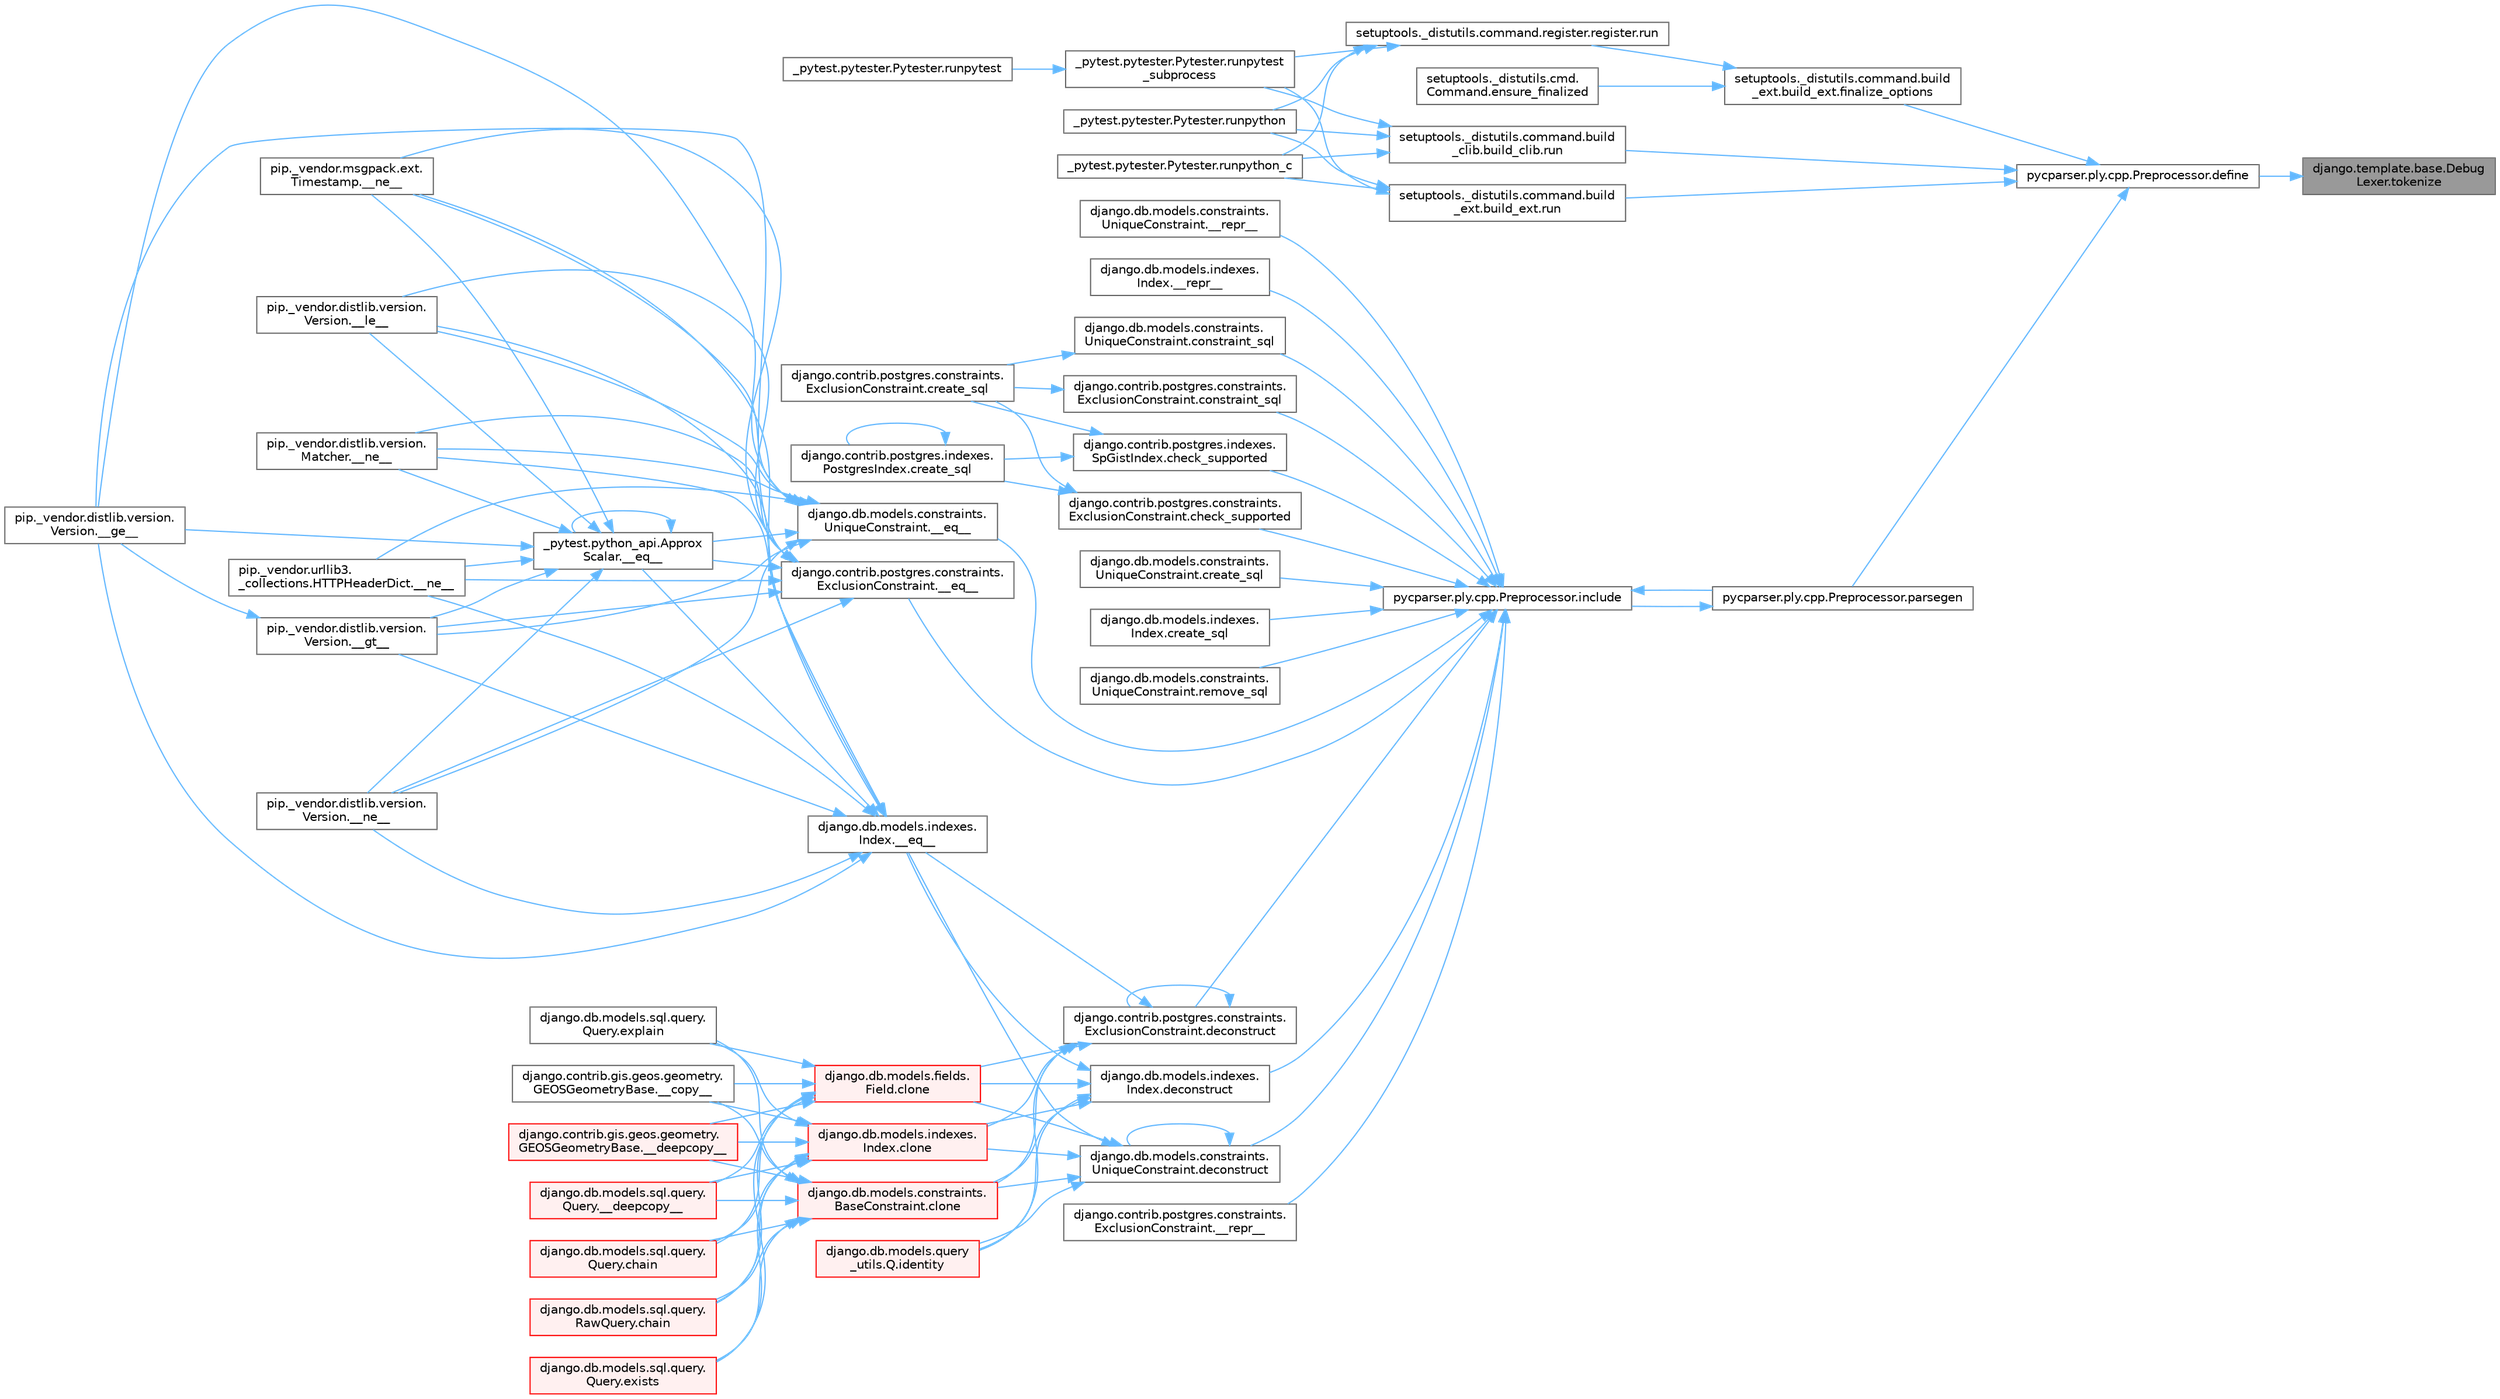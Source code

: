 digraph "django.template.base.DebugLexer.tokenize"
{
 // LATEX_PDF_SIZE
  bgcolor="transparent";
  edge [fontname=Helvetica,fontsize=10,labelfontname=Helvetica,labelfontsize=10];
  node [fontname=Helvetica,fontsize=10,shape=box,height=0.2,width=0.4];
  rankdir="RL";
  Node1 [id="Node000001",label="django.template.base.Debug\lLexer.tokenize",height=0.2,width=0.4,color="gray40", fillcolor="grey60", style="filled", fontcolor="black",tooltip=" "];
  Node1 -> Node2 [id="edge1_Node000001_Node000002",dir="back",color="steelblue1",style="solid",tooltip=" "];
  Node2 [id="Node000002",label="pycparser.ply.cpp.Preprocessor.define",height=0.2,width=0.4,color="grey40", fillcolor="white", style="filled",URL="$classpycparser_1_1ply_1_1cpp_1_1_preprocessor.html#af635683ade59c1df3d343885d9cd22b7",tooltip=" "];
  Node2 -> Node3 [id="edge2_Node000002_Node000003",dir="back",color="steelblue1",style="solid",tooltip=" "];
  Node3 [id="Node000003",label="setuptools._distutils.command.build\l_ext.build_ext.finalize_options",height=0.2,width=0.4,color="grey40", fillcolor="white", style="filled",URL="$classsetuptools_1_1__distutils_1_1command_1_1build__ext_1_1build__ext.html#aa075f7186fa8165665f5896daa6fb8eb",tooltip=" "];
  Node3 -> Node4 [id="edge3_Node000003_Node000004",dir="back",color="steelblue1",style="solid",tooltip=" "];
  Node4 [id="Node000004",label="setuptools._distutils.cmd.\lCommand.ensure_finalized",height=0.2,width=0.4,color="grey40", fillcolor="white", style="filled",URL="$classsetuptools_1_1__distutils_1_1cmd_1_1_command.html#a3d586ca13afbfed87a11872fd15515ab",tooltip=" "];
  Node3 -> Node5 [id="edge4_Node000003_Node000005",dir="back",color="steelblue1",style="solid",tooltip=" "];
  Node5 [id="Node000005",label="setuptools._distutils.command.register.register.run",height=0.2,width=0.4,color="grey40", fillcolor="white", style="filled",URL="$classsetuptools_1_1__distutils_1_1command_1_1register_1_1register.html#a2c04b126757f477c907033d7f3d0e169",tooltip=" "];
  Node5 -> Node6 [id="edge5_Node000005_Node000006",dir="back",color="steelblue1",style="solid",tooltip=" "];
  Node6 [id="Node000006",label="_pytest.pytester.Pytester.runpytest\l_subprocess",height=0.2,width=0.4,color="grey40", fillcolor="white", style="filled",URL="$class__pytest_1_1pytester_1_1_pytester.html#a59323c6d6a1469a1206f1c0b8fce99c9",tooltip=" "];
  Node6 -> Node7 [id="edge6_Node000006_Node000007",dir="back",color="steelblue1",style="solid",tooltip=" "];
  Node7 [id="Node000007",label="_pytest.pytester.Pytester.runpytest",height=0.2,width=0.4,color="grey40", fillcolor="white", style="filled",URL="$class__pytest_1_1pytester_1_1_pytester.html#a2765db48ffe1b8853581d711ff43a87b",tooltip=" "];
  Node5 -> Node8 [id="edge7_Node000005_Node000008",dir="back",color="steelblue1",style="solid",tooltip=" "];
  Node8 [id="Node000008",label="_pytest.pytester.Pytester.runpython",height=0.2,width=0.4,color="grey40", fillcolor="white", style="filled",URL="$class__pytest_1_1pytester_1_1_pytester.html#a4e0c539507f15fd333cf618faf9687ef",tooltip=" "];
  Node5 -> Node9 [id="edge8_Node000005_Node000009",dir="back",color="steelblue1",style="solid",tooltip=" "];
  Node9 [id="Node000009",label="_pytest.pytester.Pytester.runpython_c",height=0.2,width=0.4,color="grey40", fillcolor="white", style="filled",URL="$class__pytest_1_1pytester_1_1_pytester.html#aea789acfe206d9c40d9a6bf54a337f2a",tooltip=" "];
  Node2 -> Node10 [id="edge9_Node000002_Node000010",dir="back",color="steelblue1",style="solid",tooltip=" "];
  Node10 [id="Node000010",label="pycparser.ply.cpp.Preprocessor.parsegen",height=0.2,width=0.4,color="grey40", fillcolor="white", style="filled",URL="$classpycparser_1_1ply_1_1cpp_1_1_preprocessor.html#aad71ed64ebab07f9eafb0b36f9108723",tooltip=" "];
  Node10 -> Node11 [id="edge10_Node000010_Node000011",dir="back",color="steelblue1",style="solid",tooltip=" "];
  Node11 [id="Node000011",label="pycparser.ply.cpp.Preprocessor.include",height=0.2,width=0.4,color="grey40", fillcolor="white", style="filled",URL="$classpycparser_1_1ply_1_1cpp_1_1_preprocessor.html#aa91b0516d72dcf45e3d21b35b84ea1e0",tooltip=" "];
  Node11 -> Node12 [id="edge11_Node000011_Node000012",dir="back",color="steelblue1",style="solid",tooltip=" "];
  Node12 [id="Node000012",label="django.contrib.postgres.constraints.\lExclusionConstraint.__eq__",height=0.2,width=0.4,color="grey40", fillcolor="white", style="filled",URL="$classdjango_1_1contrib_1_1postgres_1_1constraints_1_1_exclusion_constraint.html#af496d048323e51177e1239475f9fe47c",tooltip=" "];
  Node12 -> Node13 [id="edge12_Node000012_Node000013",dir="back",color="steelblue1",style="solid",tooltip=" "];
  Node13 [id="Node000013",label="_pytest.python_api.Approx\lScalar.__eq__",height=0.2,width=0.4,color="grey40", fillcolor="white", style="filled",URL="$class__pytest_1_1python__api_1_1_approx_scalar.html#af4601ee4ca7409927f88c83ebfc3d923",tooltip=" "];
  Node13 -> Node13 [id="edge13_Node000013_Node000013",dir="back",color="steelblue1",style="solid",tooltip=" "];
  Node13 -> Node14 [id="edge14_Node000013_Node000014",dir="back",color="steelblue1",style="solid",tooltip=" "];
  Node14 [id="Node000014",label="pip._vendor.distlib.version.\lVersion.__ge__",height=0.2,width=0.4,color="grey40", fillcolor="white", style="filled",URL="$classpip_1_1__vendor_1_1distlib_1_1version_1_1_version.html#aa6b7b889cebc687ddb5ed9040d01b1ec",tooltip=" "];
  Node13 -> Node15 [id="edge15_Node000013_Node000015",dir="back",color="steelblue1",style="solid",tooltip=" "];
  Node15 [id="Node000015",label="pip._vendor.distlib.version.\lVersion.__gt__",height=0.2,width=0.4,color="grey40", fillcolor="white", style="filled",URL="$classpip_1_1__vendor_1_1distlib_1_1version_1_1_version.html#a51cf0c8da1bb6829173ff6861b10cb5f",tooltip=" "];
  Node15 -> Node14 [id="edge16_Node000015_Node000014",dir="back",color="steelblue1",style="solid",tooltip=" "];
  Node13 -> Node16 [id="edge17_Node000013_Node000016",dir="back",color="steelblue1",style="solid",tooltip=" "];
  Node16 [id="Node000016",label="pip._vendor.distlib.version.\lVersion.__le__",height=0.2,width=0.4,color="grey40", fillcolor="white", style="filled",URL="$classpip_1_1__vendor_1_1distlib_1_1version_1_1_version.html#ae5e2c5d9b76377e286fcf92a382cbb8b",tooltip=" "];
  Node13 -> Node17 [id="edge18_Node000013_Node000017",dir="back",color="steelblue1",style="solid",tooltip=" "];
  Node17 [id="Node000017",label="pip._vendor.distlib.version.\lMatcher.__ne__",height=0.2,width=0.4,color="grey40", fillcolor="white", style="filled",URL="$classpip_1_1__vendor_1_1distlib_1_1version_1_1_matcher.html#a24f8f8a4686bff3018fee5d22f4e02f1",tooltip=" "];
  Node13 -> Node18 [id="edge19_Node000013_Node000018",dir="back",color="steelblue1",style="solid",tooltip=" "];
  Node18 [id="Node000018",label="pip._vendor.distlib.version.\lVersion.__ne__",height=0.2,width=0.4,color="grey40", fillcolor="white", style="filled",URL="$classpip_1_1__vendor_1_1distlib_1_1version_1_1_version.html#aea3cdf6db007318ab1a2e8d144e2a4a1",tooltip=" "];
  Node13 -> Node19 [id="edge20_Node000013_Node000019",dir="back",color="steelblue1",style="solid",tooltip=" "];
  Node19 [id="Node000019",label="pip._vendor.msgpack.ext.\lTimestamp.__ne__",height=0.2,width=0.4,color="grey40", fillcolor="white", style="filled",URL="$classpip_1_1__vendor_1_1msgpack_1_1ext_1_1_timestamp.html#ac38b8cada8075f7a1133b06bc99b2317",tooltip=" "];
  Node13 -> Node20 [id="edge21_Node000013_Node000020",dir="back",color="steelblue1",style="solid",tooltip=" "];
  Node20 [id="Node000020",label="pip._vendor.urllib3.\l_collections.HTTPHeaderDict.__ne__",height=0.2,width=0.4,color="grey40", fillcolor="white", style="filled",URL="$classpip_1_1__vendor_1_1urllib3_1_1__collections_1_1_h_t_t_p_header_dict.html#aa7766a9499d33160a1258e140e35a806",tooltip=" "];
  Node12 -> Node14 [id="edge22_Node000012_Node000014",dir="back",color="steelblue1",style="solid",tooltip=" "];
  Node12 -> Node15 [id="edge23_Node000012_Node000015",dir="back",color="steelblue1",style="solid",tooltip=" "];
  Node12 -> Node16 [id="edge24_Node000012_Node000016",dir="back",color="steelblue1",style="solid",tooltip=" "];
  Node12 -> Node17 [id="edge25_Node000012_Node000017",dir="back",color="steelblue1",style="solid",tooltip=" "];
  Node12 -> Node18 [id="edge26_Node000012_Node000018",dir="back",color="steelblue1",style="solid",tooltip=" "];
  Node12 -> Node19 [id="edge27_Node000012_Node000019",dir="back",color="steelblue1",style="solid",tooltip=" "];
  Node12 -> Node20 [id="edge28_Node000012_Node000020",dir="back",color="steelblue1",style="solid",tooltip=" "];
  Node11 -> Node21 [id="edge29_Node000011_Node000021",dir="back",color="steelblue1",style="solid",tooltip=" "];
  Node21 [id="Node000021",label="django.db.models.constraints.\lUniqueConstraint.__eq__",height=0.2,width=0.4,color="grey40", fillcolor="white", style="filled",URL="$classdjango_1_1db_1_1models_1_1constraints_1_1_unique_constraint.html#a1a877e5c6def4673a480b3fd44e3ad19",tooltip=" "];
  Node21 -> Node13 [id="edge30_Node000021_Node000013",dir="back",color="steelblue1",style="solid",tooltip=" "];
  Node21 -> Node14 [id="edge31_Node000021_Node000014",dir="back",color="steelblue1",style="solid",tooltip=" "];
  Node21 -> Node15 [id="edge32_Node000021_Node000015",dir="back",color="steelblue1",style="solid",tooltip=" "];
  Node21 -> Node16 [id="edge33_Node000021_Node000016",dir="back",color="steelblue1",style="solid",tooltip=" "];
  Node21 -> Node17 [id="edge34_Node000021_Node000017",dir="back",color="steelblue1",style="solid",tooltip=" "];
  Node21 -> Node18 [id="edge35_Node000021_Node000018",dir="back",color="steelblue1",style="solid",tooltip=" "];
  Node21 -> Node19 [id="edge36_Node000021_Node000019",dir="back",color="steelblue1",style="solid",tooltip=" "];
  Node21 -> Node20 [id="edge37_Node000021_Node000020",dir="back",color="steelblue1",style="solid",tooltip=" "];
  Node11 -> Node22 [id="edge38_Node000011_Node000022",dir="back",color="steelblue1",style="solid",tooltip=" "];
  Node22 [id="Node000022",label="django.contrib.postgres.constraints.\lExclusionConstraint.__repr__",height=0.2,width=0.4,color="grey40", fillcolor="white", style="filled",URL="$classdjango_1_1contrib_1_1postgres_1_1constraints_1_1_exclusion_constraint.html#a0771594ced240daa3e783f821d28adb5",tooltip=" "];
  Node11 -> Node23 [id="edge39_Node000011_Node000023",dir="back",color="steelblue1",style="solid",tooltip=" "];
  Node23 [id="Node000023",label="django.db.models.constraints.\lUniqueConstraint.__repr__",height=0.2,width=0.4,color="grey40", fillcolor="white", style="filled",URL="$classdjango_1_1db_1_1models_1_1constraints_1_1_unique_constraint.html#a182454ed288d36d2033f34e2442e63b6",tooltip=" "];
  Node11 -> Node24 [id="edge40_Node000011_Node000024",dir="back",color="steelblue1",style="solid",tooltip=" "];
  Node24 [id="Node000024",label="django.db.models.indexes.\lIndex.__repr__",height=0.2,width=0.4,color="grey40", fillcolor="white", style="filled",URL="$classdjango_1_1db_1_1models_1_1indexes_1_1_index.html#a491779817a13ed7b81a3fa01cb34b2c6",tooltip=" "];
  Node11 -> Node25 [id="edge41_Node000011_Node000025",dir="back",color="steelblue1",style="solid",tooltip=" "];
  Node25 [id="Node000025",label="django.contrib.postgres.constraints.\lExclusionConstraint.check_supported",height=0.2,width=0.4,color="grey40", fillcolor="white", style="filled",URL="$classdjango_1_1contrib_1_1postgres_1_1constraints_1_1_exclusion_constraint.html#afce44af1fdf188bca4592f852eb897c3",tooltip=" "];
  Node25 -> Node26 [id="edge42_Node000025_Node000026",dir="back",color="steelblue1",style="solid",tooltip=" "];
  Node26 [id="Node000026",label="django.contrib.postgres.constraints.\lExclusionConstraint.create_sql",height=0.2,width=0.4,color="grey40", fillcolor="white", style="filled",URL="$classdjango_1_1contrib_1_1postgres_1_1constraints_1_1_exclusion_constraint.html#a491aa9fcecb71b800a51e96a00892078",tooltip=" "];
  Node25 -> Node27 [id="edge43_Node000025_Node000027",dir="back",color="steelblue1",style="solid",tooltip=" "];
  Node27 [id="Node000027",label="django.contrib.postgres.indexes.\lPostgresIndex.create_sql",height=0.2,width=0.4,color="grey40", fillcolor="white", style="filled",URL="$classdjango_1_1contrib_1_1postgres_1_1indexes_1_1_postgres_index.html#aca4fb7bbfc0ddbcbbb35f50aeb275adc",tooltip=" "];
  Node27 -> Node27 [id="edge44_Node000027_Node000027",dir="back",color="steelblue1",style="solid",tooltip=" "];
  Node11 -> Node28 [id="edge45_Node000011_Node000028",dir="back",color="steelblue1",style="solid",tooltip=" "];
  Node28 [id="Node000028",label="django.contrib.postgres.indexes.\lSpGistIndex.check_supported",height=0.2,width=0.4,color="grey40", fillcolor="white", style="filled",URL="$classdjango_1_1contrib_1_1postgres_1_1indexes_1_1_sp_gist_index.html#aa2d05c1b3c304ae928ef271c01011447",tooltip=" "];
  Node28 -> Node26 [id="edge46_Node000028_Node000026",dir="back",color="steelblue1",style="solid",tooltip=" "];
  Node28 -> Node27 [id="edge47_Node000028_Node000027",dir="back",color="steelblue1",style="solid",tooltip=" "];
  Node11 -> Node29 [id="edge48_Node000011_Node000029",dir="back",color="steelblue1",style="solid",tooltip=" "];
  Node29 [id="Node000029",label="django.contrib.postgres.constraints.\lExclusionConstraint.constraint_sql",height=0.2,width=0.4,color="grey40", fillcolor="white", style="filled",URL="$classdjango_1_1contrib_1_1postgres_1_1constraints_1_1_exclusion_constraint.html#a9c7786d94df04c688d948011958a68c1",tooltip=" "];
  Node29 -> Node26 [id="edge49_Node000029_Node000026",dir="back",color="steelblue1",style="solid",tooltip=" "];
  Node11 -> Node30 [id="edge50_Node000011_Node000030",dir="back",color="steelblue1",style="solid",tooltip=" "];
  Node30 [id="Node000030",label="django.db.models.constraints.\lUniqueConstraint.constraint_sql",height=0.2,width=0.4,color="grey40", fillcolor="white", style="filled",URL="$classdjango_1_1db_1_1models_1_1constraints_1_1_unique_constraint.html#ad8e91d3d3fb576b5000de9908877754d",tooltip=" "];
  Node30 -> Node26 [id="edge51_Node000030_Node000026",dir="back",color="steelblue1",style="solid",tooltip=" "];
  Node11 -> Node31 [id="edge52_Node000011_Node000031",dir="back",color="steelblue1",style="solid",tooltip=" "];
  Node31 [id="Node000031",label="django.db.models.constraints.\lUniqueConstraint.create_sql",height=0.2,width=0.4,color="grey40", fillcolor="white", style="filled",URL="$classdjango_1_1db_1_1models_1_1constraints_1_1_unique_constraint.html#ad0cc45d12329073fac8ae7b419a34cae",tooltip=" "];
  Node11 -> Node32 [id="edge53_Node000011_Node000032",dir="back",color="steelblue1",style="solid",tooltip=" "];
  Node32 [id="Node000032",label="django.db.models.indexes.\lIndex.create_sql",height=0.2,width=0.4,color="grey40", fillcolor="white", style="filled",URL="$classdjango_1_1db_1_1models_1_1indexes_1_1_index.html#a7e8410dc834fe4215a58d075ccddd399",tooltip=" "];
  Node11 -> Node33 [id="edge54_Node000011_Node000033",dir="back",color="steelblue1",style="solid",tooltip=" "];
  Node33 [id="Node000033",label="django.contrib.postgres.constraints.\lExclusionConstraint.deconstruct",height=0.2,width=0.4,color="grey40", fillcolor="white", style="filled",URL="$classdjango_1_1contrib_1_1postgres_1_1constraints_1_1_exclusion_constraint.html#ad7f2b1013a1aeb3f6e584282ead19dfb",tooltip=" "];
  Node33 -> Node34 [id="edge55_Node000033_Node000034",dir="back",color="steelblue1",style="solid",tooltip=" "];
  Node34 [id="Node000034",label="django.db.models.indexes.\lIndex.__eq__",height=0.2,width=0.4,color="grey40", fillcolor="white", style="filled",URL="$classdjango_1_1db_1_1models_1_1indexes_1_1_index.html#a610477616672fd35272d94ba513c1496",tooltip=" "];
  Node34 -> Node13 [id="edge56_Node000034_Node000013",dir="back",color="steelblue1",style="solid",tooltip=" "];
  Node34 -> Node14 [id="edge57_Node000034_Node000014",dir="back",color="steelblue1",style="solid",tooltip=" "];
  Node34 -> Node15 [id="edge58_Node000034_Node000015",dir="back",color="steelblue1",style="solid",tooltip=" "];
  Node34 -> Node16 [id="edge59_Node000034_Node000016",dir="back",color="steelblue1",style="solid",tooltip=" "];
  Node34 -> Node17 [id="edge60_Node000034_Node000017",dir="back",color="steelblue1",style="solid",tooltip=" "];
  Node34 -> Node18 [id="edge61_Node000034_Node000018",dir="back",color="steelblue1",style="solid",tooltip=" "];
  Node34 -> Node19 [id="edge62_Node000034_Node000019",dir="back",color="steelblue1",style="solid",tooltip=" "];
  Node34 -> Node20 [id="edge63_Node000034_Node000020",dir="back",color="steelblue1",style="solid",tooltip=" "];
  Node33 -> Node35 [id="edge64_Node000033_Node000035",dir="back",color="steelblue1",style="solid",tooltip=" "];
  Node35 [id="Node000035",label="django.db.models.constraints.\lBaseConstraint.clone",height=0.2,width=0.4,color="red", fillcolor="#FFF0F0", style="filled",URL="$classdjango_1_1db_1_1models_1_1constraints_1_1_base_constraint.html#a0f02e73d4209006f6317758e83ccf8ac",tooltip=" "];
  Node35 -> Node36 [id="edge65_Node000035_Node000036",dir="back",color="steelblue1",style="solid",tooltip=" "];
  Node36 [id="Node000036",label="django.contrib.gis.geos.geometry.\lGEOSGeometryBase.__copy__",height=0.2,width=0.4,color="grey40", fillcolor="white", style="filled",URL="$classdjango_1_1contrib_1_1gis_1_1geos_1_1geometry_1_1_g_e_o_s_geometry_base.html#ae0f85dbfd6e6e2dab4aa9dd295340b87",tooltip=" "];
  Node35 -> Node37 [id="edge66_Node000035_Node000037",dir="back",color="steelblue1",style="solid",tooltip=" "];
  Node37 [id="Node000037",label="django.contrib.gis.geos.geometry.\lGEOSGeometryBase.__deepcopy__",height=0.2,width=0.4,color="red", fillcolor="#FFF0F0", style="filled",URL="$classdjango_1_1contrib_1_1gis_1_1geos_1_1geometry_1_1_g_e_o_s_geometry_base.html#ac6f16be987e8c98b9ecb52ccb388c18c",tooltip=" "];
  Node35 -> Node321 [id="edge67_Node000035_Node000321",dir="back",color="steelblue1",style="solid",tooltip=" "];
  Node321 [id="Node000321",label="django.db.models.sql.query.\lQuery.__deepcopy__",height=0.2,width=0.4,color="red", fillcolor="#FFF0F0", style="filled",URL="$classdjango_1_1db_1_1models_1_1sql_1_1query_1_1_query.html#a03b0d1ca81a588c179694300577a5dde",tooltip=" "];
  Node35 -> Node322 [id="edge68_Node000035_Node000322",dir="back",color="steelblue1",style="solid",tooltip=" "];
  Node322 [id="Node000322",label="django.db.models.sql.query.\lQuery.chain",height=0.2,width=0.4,color="red", fillcolor="#FFF0F0", style="filled",URL="$classdjango_1_1db_1_1models_1_1sql_1_1query_1_1_query.html#aa3fe5320676d05bc24bd69dcfc785a8f",tooltip=" "];
  Node35 -> Node328 [id="edge69_Node000035_Node000328",dir="back",color="steelblue1",style="solid",tooltip=" "];
  Node328 [id="Node000328",label="django.db.models.sql.query.\lRawQuery.chain",height=0.2,width=0.4,color="red", fillcolor="#FFF0F0", style="filled",URL="$classdjango_1_1db_1_1models_1_1sql_1_1query_1_1_raw_query.html#a7fe9f8502e3420c0378f6edce01aa68b",tooltip=" "];
  Node35 -> Node329 [id="edge70_Node000035_Node000329",dir="back",color="steelblue1",style="solid",tooltip=" "];
  Node329 [id="Node000329",label="django.db.models.sql.query.\lQuery.exists",height=0.2,width=0.4,color="red", fillcolor="#FFF0F0", style="filled",URL="$classdjango_1_1db_1_1models_1_1sql_1_1query_1_1_query.html#ae5c8bc324c4badfdcba3d115464be353",tooltip=" "];
  Node35 -> Node742 [id="edge71_Node000035_Node000742",dir="back",color="steelblue1",style="solid",tooltip=" "];
  Node742 [id="Node000742",label="django.db.models.sql.query.\lQuery.explain",height=0.2,width=0.4,color="grey40", fillcolor="white", style="filled",URL="$classdjango_1_1db_1_1models_1_1sql_1_1query_1_1_query.html#a2017a64b53a6a8b184261899b21895e4",tooltip=" "];
  Node33 -> Node739 [id="edge72_Node000033_Node000739",dir="back",color="steelblue1",style="solid",tooltip=" "];
  Node739 [id="Node000739",label="django.db.models.fields.\lField.clone",height=0.2,width=0.4,color="red", fillcolor="#FFF0F0", style="filled",URL="$classdjango_1_1db_1_1models_1_1fields_1_1_field.html#aeaf9d4a620ef742dbc6414393f549ee2",tooltip=" "];
  Node739 -> Node36 [id="edge73_Node000739_Node000036",dir="back",color="steelblue1",style="solid",tooltip=" "];
  Node739 -> Node37 [id="edge74_Node000739_Node000037",dir="back",color="steelblue1",style="solid",tooltip=" "];
  Node739 -> Node321 [id="edge75_Node000739_Node000321",dir="back",color="steelblue1",style="solid",tooltip=" "];
  Node739 -> Node322 [id="edge76_Node000739_Node000322",dir="back",color="steelblue1",style="solid",tooltip=" "];
  Node739 -> Node328 [id="edge77_Node000739_Node000328",dir="back",color="steelblue1",style="solid",tooltip=" "];
  Node739 -> Node329 [id="edge78_Node000739_Node000329",dir="back",color="steelblue1",style="solid",tooltip=" "];
  Node739 -> Node742 [id="edge79_Node000739_Node000742",dir="back",color="steelblue1",style="solid",tooltip=" "];
  Node33 -> Node741 [id="edge80_Node000033_Node000741",dir="back",color="steelblue1",style="solid",tooltip=" "];
  Node741 [id="Node000741",label="django.db.models.indexes.\lIndex.clone",height=0.2,width=0.4,color="red", fillcolor="#FFF0F0", style="filled",URL="$classdjango_1_1db_1_1models_1_1indexes_1_1_index.html#aeaccf659cbc1989e539625d16602541e",tooltip=" "];
  Node741 -> Node36 [id="edge81_Node000741_Node000036",dir="back",color="steelblue1",style="solid",tooltip=" "];
  Node741 -> Node37 [id="edge82_Node000741_Node000037",dir="back",color="steelblue1",style="solid",tooltip=" "];
  Node741 -> Node321 [id="edge83_Node000741_Node000321",dir="back",color="steelblue1",style="solid",tooltip=" "];
  Node741 -> Node322 [id="edge84_Node000741_Node000322",dir="back",color="steelblue1",style="solid",tooltip=" "];
  Node741 -> Node328 [id="edge85_Node000741_Node000328",dir="back",color="steelblue1",style="solid",tooltip=" "];
  Node741 -> Node329 [id="edge86_Node000741_Node000329",dir="back",color="steelblue1",style="solid",tooltip=" "];
  Node741 -> Node742 [id="edge87_Node000741_Node000742",dir="back",color="steelblue1",style="solid",tooltip=" "];
  Node33 -> Node33 [id="edge88_Node000033_Node000033",dir="back",color="steelblue1",style="solid",tooltip=" "];
  Node33 -> Node761 [id="edge89_Node000033_Node000761",dir="back",color="steelblue1",style="solid",tooltip=" "];
  Node761 [id="Node000761",label="django.db.models.query\l_utils.Q.identity",height=0.2,width=0.4,color="red", fillcolor="#FFF0F0", style="filled",URL="$classdjango_1_1db_1_1models_1_1query__utils_1_1_q.html#a63129a45cd7e8fa8b4789ce076f445a3",tooltip=" "];
  Node11 -> Node738 [id="edge90_Node000011_Node000738",dir="back",color="steelblue1",style="solid",tooltip=" "];
  Node738 [id="Node000738",label="django.db.models.constraints.\lUniqueConstraint.deconstruct",height=0.2,width=0.4,color="grey40", fillcolor="white", style="filled",URL="$classdjango_1_1db_1_1models_1_1constraints_1_1_unique_constraint.html#a79dd632a14039b180b2b909fefcfce70",tooltip=" "];
  Node738 -> Node34 [id="edge91_Node000738_Node000034",dir="back",color="steelblue1",style="solid",tooltip=" "];
  Node738 -> Node35 [id="edge92_Node000738_Node000035",dir="back",color="steelblue1",style="solid",tooltip=" "];
  Node738 -> Node739 [id="edge93_Node000738_Node000739",dir="back",color="steelblue1",style="solid",tooltip=" "];
  Node738 -> Node741 [id="edge94_Node000738_Node000741",dir="back",color="steelblue1",style="solid",tooltip=" "];
  Node738 -> Node738 [id="edge95_Node000738_Node000738",dir="back",color="steelblue1",style="solid",tooltip=" "];
  Node738 -> Node761 [id="edge96_Node000738_Node000761",dir="back",color="steelblue1",style="solid",tooltip=" "];
  Node11 -> Node762 [id="edge97_Node000011_Node000762",dir="back",color="steelblue1",style="solid",tooltip=" "];
  Node762 [id="Node000762",label="django.db.models.indexes.\lIndex.deconstruct",height=0.2,width=0.4,color="grey40", fillcolor="white", style="filled",URL="$classdjango_1_1db_1_1models_1_1indexes_1_1_index.html#ad28ee8ce2b1da28df32f78ea1c2d9741",tooltip=" "];
  Node762 -> Node34 [id="edge98_Node000762_Node000034",dir="back",color="steelblue1",style="solid",tooltip=" "];
  Node762 -> Node35 [id="edge99_Node000762_Node000035",dir="back",color="steelblue1",style="solid",tooltip=" "];
  Node762 -> Node739 [id="edge100_Node000762_Node000739",dir="back",color="steelblue1",style="solid",tooltip=" "];
  Node762 -> Node741 [id="edge101_Node000762_Node000741",dir="back",color="steelblue1",style="solid",tooltip=" "];
  Node762 -> Node761 [id="edge102_Node000762_Node000761",dir="back",color="steelblue1",style="solid",tooltip=" "];
  Node11 -> Node10 [id="edge103_Node000011_Node000010",dir="back",color="steelblue1",style="solid",tooltip=" "];
  Node11 -> Node763 [id="edge104_Node000011_Node000763",dir="back",color="steelblue1",style="solid",tooltip=" "];
  Node763 [id="Node000763",label="django.db.models.constraints.\lUniqueConstraint.remove_sql",height=0.2,width=0.4,color="grey40", fillcolor="white", style="filled",URL="$classdjango_1_1db_1_1models_1_1constraints_1_1_unique_constraint.html#ab15414e4b19d874a865c00e01427dfd1",tooltip=" "];
  Node2 -> Node2613 [id="edge105_Node000002_Node002613",dir="back",color="steelblue1",style="solid",tooltip=" "];
  Node2613 [id="Node002613",label="setuptools._distutils.command.build\l_clib.build_clib.run",height=0.2,width=0.4,color="grey40", fillcolor="white", style="filled",URL="$classsetuptools_1_1__distutils_1_1command_1_1build__clib_1_1build__clib.html#a393bb0c46da6620f45b2207b28eabae8",tooltip=" "];
  Node2613 -> Node6 [id="edge106_Node002613_Node000006",dir="back",color="steelblue1",style="solid",tooltip=" "];
  Node2613 -> Node8 [id="edge107_Node002613_Node000008",dir="back",color="steelblue1",style="solid",tooltip=" "];
  Node2613 -> Node9 [id="edge108_Node002613_Node000009",dir="back",color="steelblue1",style="solid",tooltip=" "];
  Node2 -> Node1601 [id="edge109_Node000002_Node001601",dir="back",color="steelblue1",style="solid",tooltip=" "];
  Node1601 [id="Node001601",label="setuptools._distutils.command.build\l_ext.build_ext.run",height=0.2,width=0.4,color="grey40", fillcolor="white", style="filled",URL="$classsetuptools_1_1__distutils_1_1command_1_1build__ext_1_1build__ext.html#a13d40a5647e9e67aeff713ab014a6bef",tooltip=" "];
  Node1601 -> Node6 [id="edge110_Node001601_Node000006",dir="back",color="steelblue1",style="solid",tooltip=" "];
  Node1601 -> Node8 [id="edge111_Node001601_Node000008",dir="back",color="steelblue1",style="solid",tooltip=" "];
  Node1601 -> Node9 [id="edge112_Node001601_Node000009",dir="back",color="steelblue1",style="solid",tooltip=" "];
}
